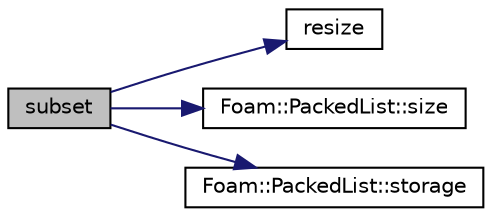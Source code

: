 digraph "subset"
{
  bgcolor="transparent";
  edge [fontname="Helvetica",fontsize="10",labelfontname="Helvetica",labelfontsize="10"];
  node [fontname="Helvetica",fontsize="10",shape=record];
  rankdir="LR";
  Node1 [label="subset",height=0.2,width=0.4,color="black", fillcolor="grey75", style="filled", fontcolor="black"];
  Node1 -> Node2 [color="midnightblue",fontsize="10",style="solid",fontname="Helvetica"];
  Node2 [label="resize",height=0.2,width=0.4,color="black",URL="$a04571.html#a83c576c299ddb7ba25205e45c942167a"];
  Node1 -> Node3 [color="midnightblue",fontsize="10",style="solid",fontname="Helvetica"];
  Node3 [label="Foam::PackedList::size",height=0.2,width=0.4,color="black",URL="$a01756.html#a723361dc2020160f5492e8fe2d09fa44",tooltip="Number of entries. "];
  Node1 -> Node4 [color="midnightblue",fontsize="10",style="solid",fontname="Helvetica"];
  Node4 [label="Foam::PackedList::storage",height=0.2,width=0.4,color="black",URL="$a01756.html#a1ba396a2fd19fef62a608bf487edb420",tooltip="Return the underlying packed storage. "];
}
